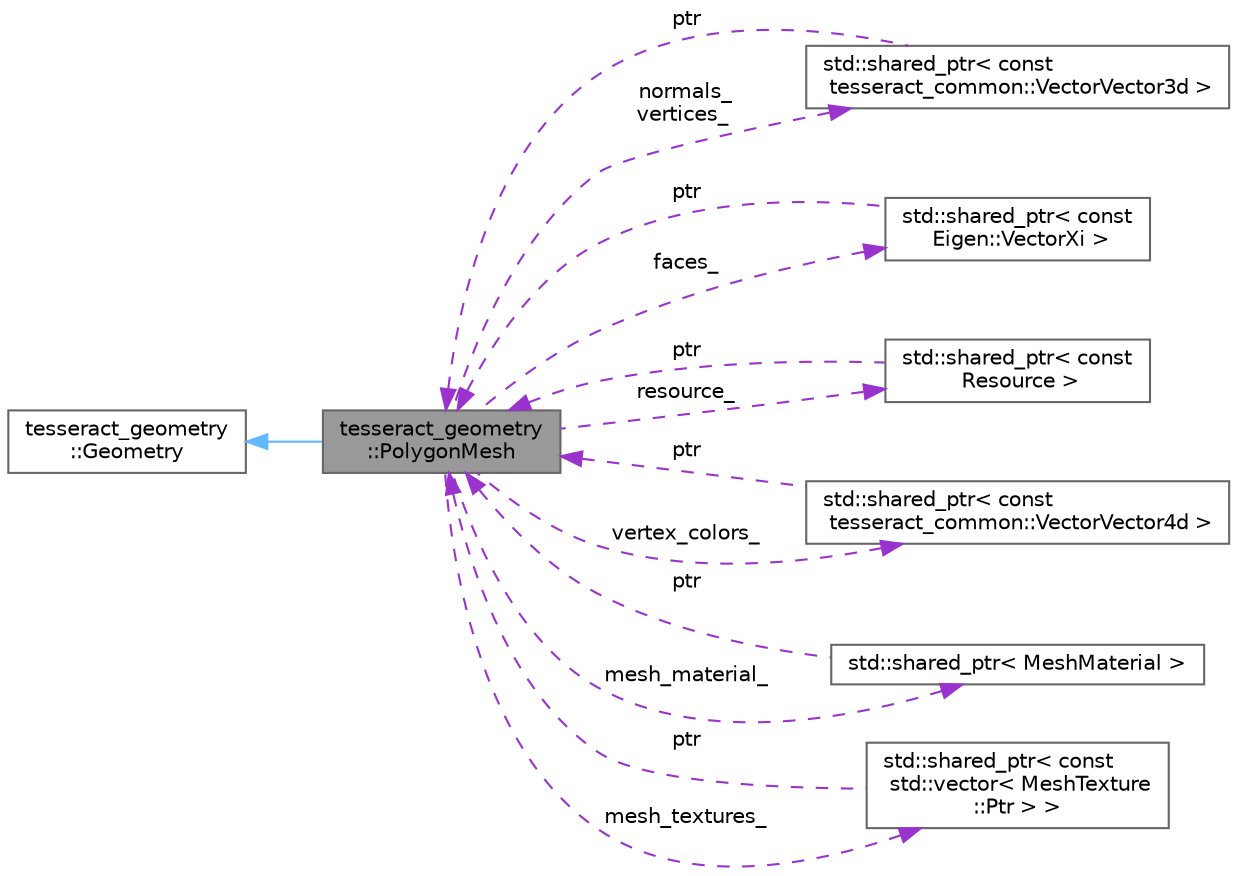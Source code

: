 digraph "tesseract_geometry::PolygonMesh"
{
 // LATEX_PDF_SIZE
  bgcolor="transparent";
  edge [fontname=Helvetica,fontsize=10,labelfontname=Helvetica,labelfontsize=10];
  node [fontname=Helvetica,fontsize=10,shape=box,height=0.2,width=0.4];
  rankdir="LR";
  Node1 [label="tesseract_geometry\l::PolygonMesh",height=0.2,width=0.4,color="gray40", fillcolor="grey60", style="filled", fontcolor="black",tooltip=" "];
  Node2 -> Node1 [dir="back",color="steelblue1",style="solid"];
  Node2 [label="tesseract_geometry\l::Geometry",height=0.2,width=0.4,color="gray40", fillcolor="white", style="filled",URL="$df/d1a/classtesseract__geometry_1_1Geometry.html",tooltip=" "];
  Node3 -> Node1 [dir="back",color="darkorchid3",style="dashed",label=" normals_\nvertices_" ];
  Node3 [label="std::shared_ptr\< const\l tesseract_common::VectorVector3d \>",height=0.2,width=0.4,color="gray40", fillcolor="white", style="filled",tooltip=" "];
  Node1 -> Node3 [dir="back",color="darkorchid3",style="dashed",label=" ptr" ];
  Node4 -> Node1 [dir="back",color="darkorchid3",style="dashed",label=" faces_" ];
  Node4 [label="std::shared_ptr\< const\l Eigen::VectorXi \>",height=0.2,width=0.4,color="gray40", fillcolor="white", style="filled",tooltip=" "];
  Node1 -> Node4 [dir="back",color="darkorchid3",style="dashed",label=" ptr" ];
  Node5 -> Node1 [dir="back",color="darkorchid3",style="dashed",label=" resource_" ];
  Node5 [label="std::shared_ptr\< const\l Resource \>",height=0.2,width=0.4,color="gray40", fillcolor="white", style="filled",tooltip=" "];
  Node1 -> Node5 [dir="back",color="darkorchid3",style="dashed",label=" ptr" ];
  Node6 -> Node1 [dir="back",color="darkorchid3",style="dashed",label=" vertex_colors_" ];
  Node6 [label="std::shared_ptr\< const\l tesseract_common::VectorVector4d \>",height=0.2,width=0.4,color="gray40", fillcolor="white", style="filled",tooltip=" "];
  Node1 -> Node6 [dir="back",color="darkorchid3",style="dashed",label=" ptr" ];
  Node7 -> Node1 [dir="back",color="darkorchid3",style="dashed",label=" mesh_material_" ];
  Node7 [label="std::shared_ptr\< MeshMaterial \>",height=0.2,width=0.4,color="gray40", fillcolor="white", style="filled",tooltip=" "];
  Node1 -> Node7 [dir="back",color="darkorchid3",style="dashed",label=" ptr" ];
  Node8 -> Node1 [dir="back",color="darkorchid3",style="dashed",label=" mesh_textures_" ];
  Node8 [label="std::shared_ptr\< const\l std::vector\< MeshTexture\l::Ptr \> \>",height=0.2,width=0.4,color="gray40", fillcolor="white", style="filled",tooltip=" "];
  Node1 -> Node8 [dir="back",color="darkorchid3",style="dashed",label=" ptr" ];
}
